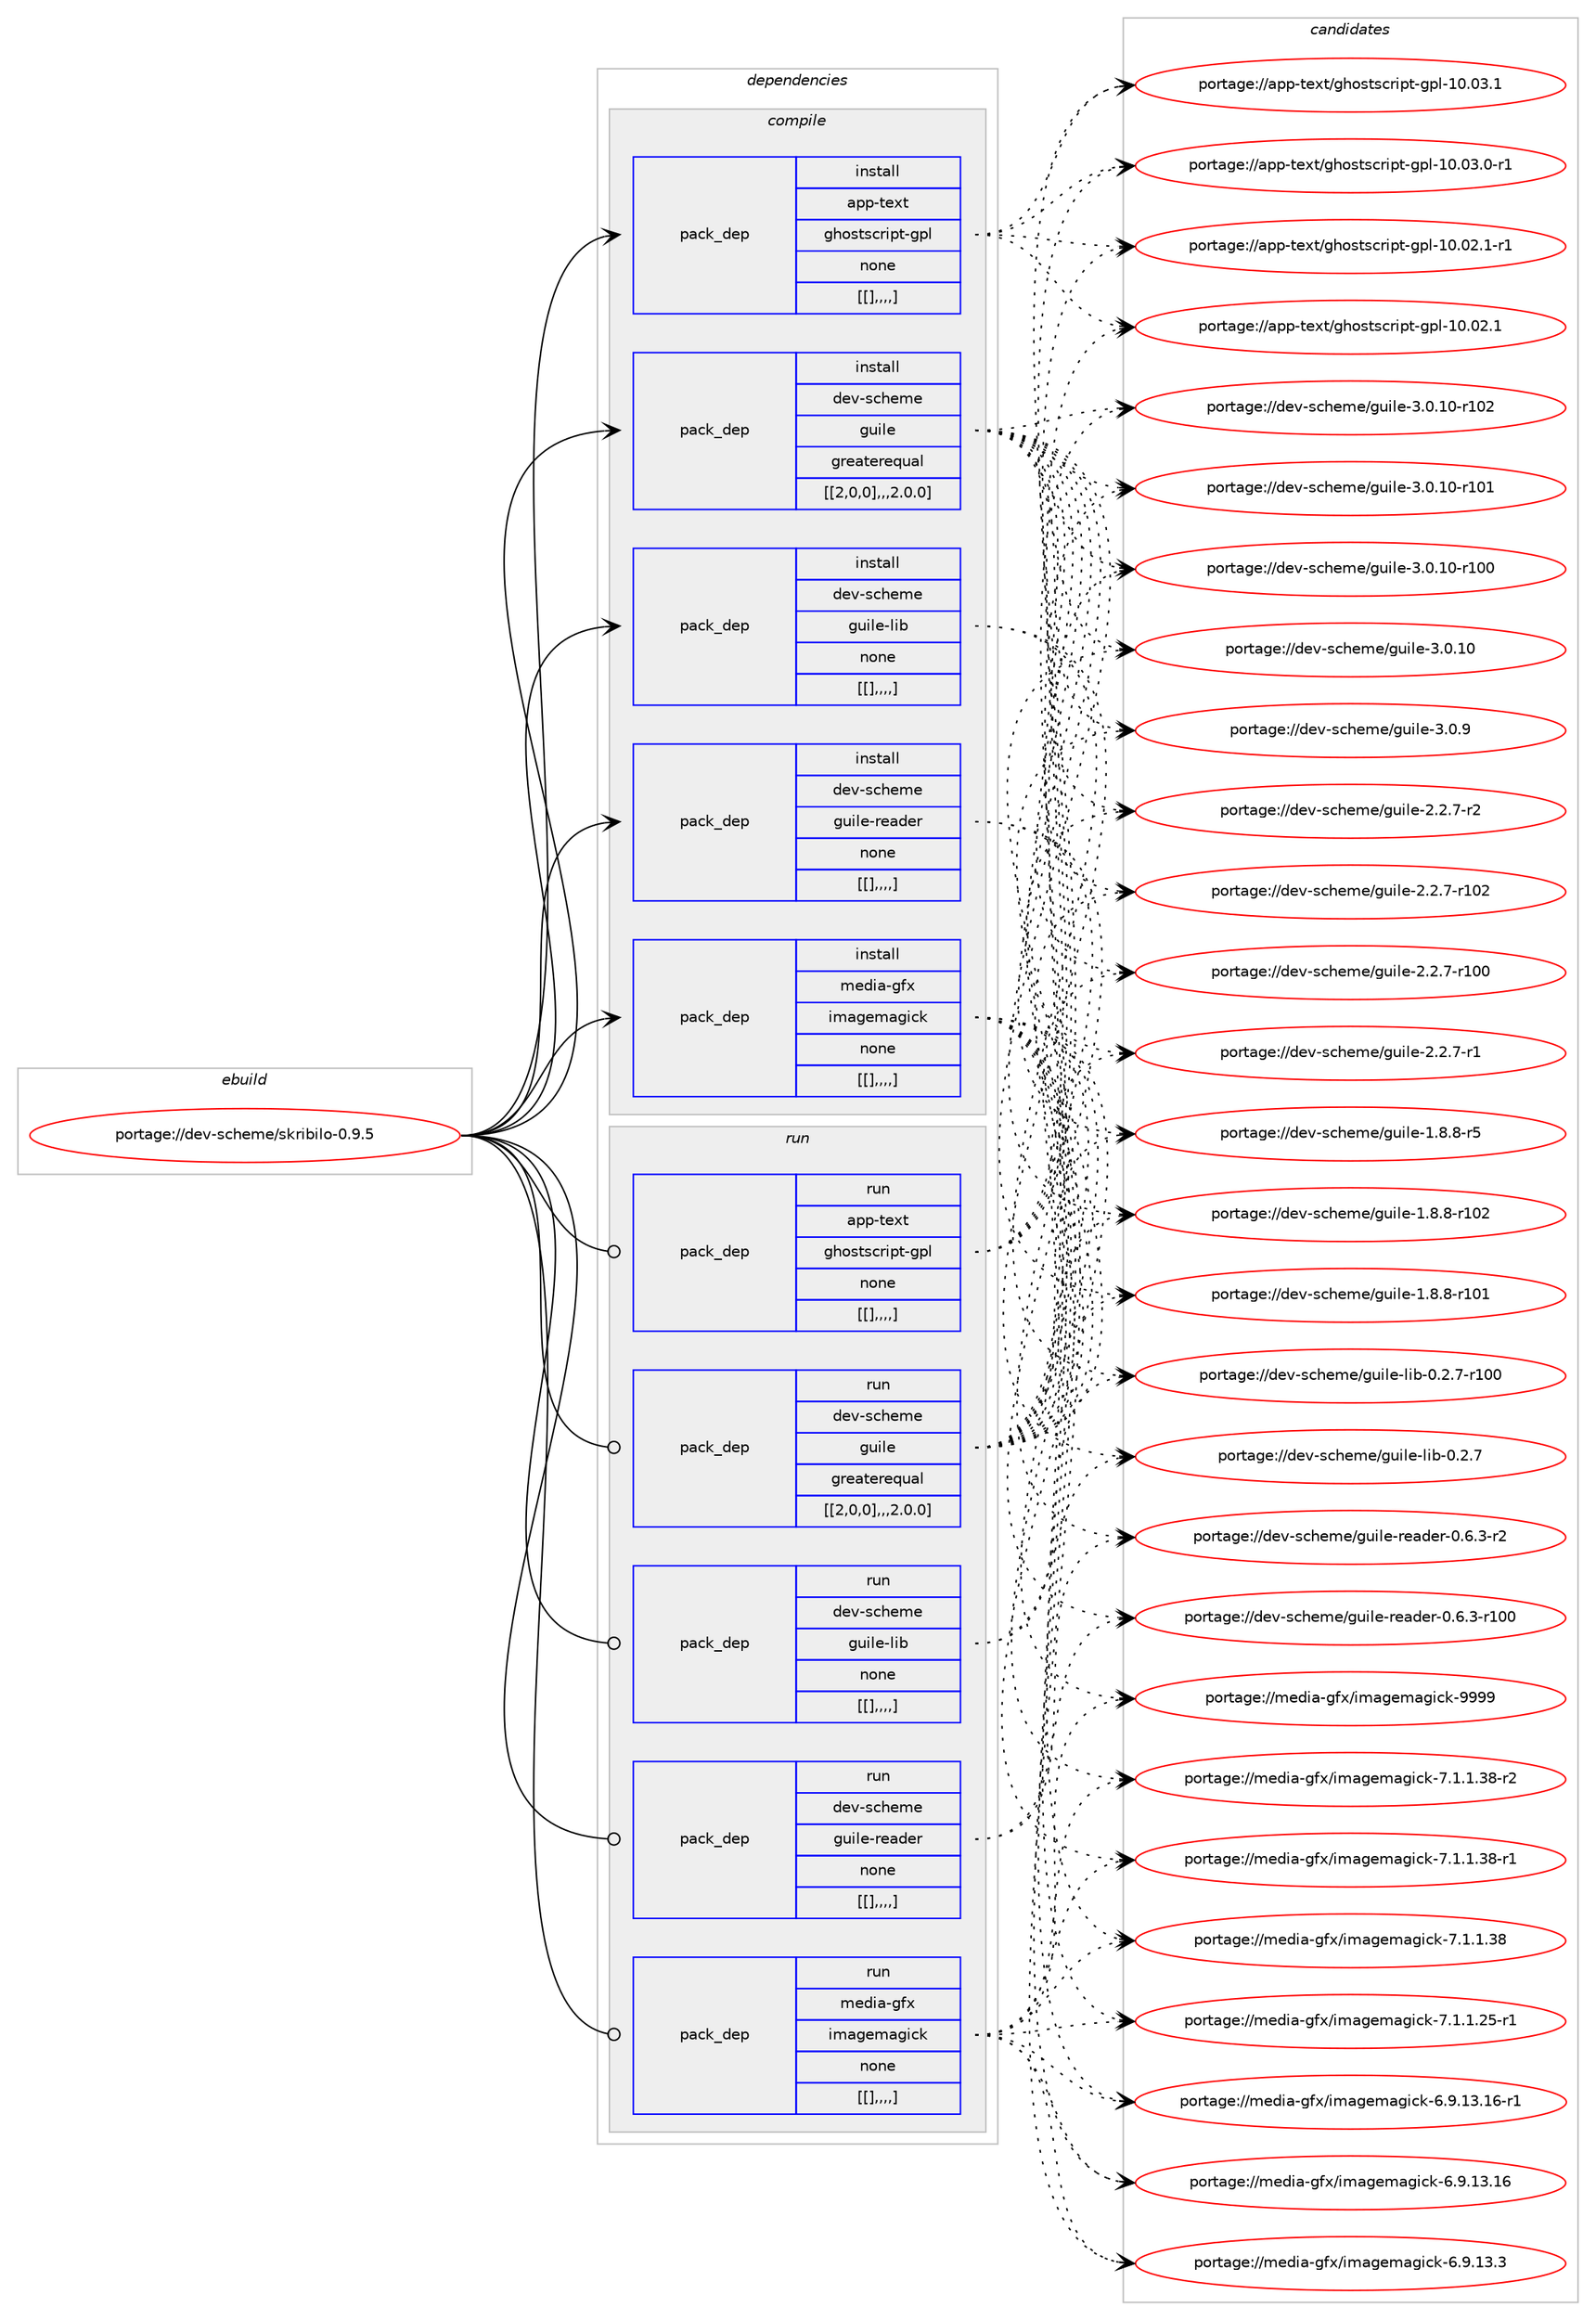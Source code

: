 digraph prolog {

# *************
# Graph options
# *************

newrank=true;
concentrate=true;
compound=true;
graph [rankdir=LR,fontname=Helvetica,fontsize=10,ranksep=1.5];#, ranksep=2.5, nodesep=0.2];
edge  [arrowhead=vee];
node  [fontname=Helvetica,fontsize=10];

# **********
# The ebuild
# **********

subgraph cluster_leftcol {
color=gray;
label=<<i>ebuild</i>>;
id [label="portage://dev-scheme/skribilo-0.9.5", color=red, width=4, href="../dev-scheme/skribilo-0.9.5.svg"];
}

# ****************
# The dependencies
# ****************

subgraph cluster_midcol {
color=gray;
label=<<i>dependencies</i>>;
subgraph cluster_compile {
fillcolor="#eeeeee";
style=filled;
label=<<i>compile</i>>;
subgraph pack155870 {
dependency221223 [label=<<TABLE BORDER="0" CELLBORDER="1" CELLSPACING="0" CELLPADDING="4" WIDTH="220"><TR><TD ROWSPAN="6" CELLPADDING="30">pack_dep</TD></TR><TR><TD WIDTH="110">install</TD></TR><TR><TD>app-text</TD></TR><TR><TD>ghostscript-gpl</TD></TR><TR><TD>none</TD></TR><TR><TD>[[],,,,]</TD></TR></TABLE>>, shape=none, color=blue];
}
id:e -> dependency221223:w [weight=20,style="solid",arrowhead="vee"];
subgraph pack155871 {
dependency221226 [label=<<TABLE BORDER="0" CELLBORDER="1" CELLSPACING="0" CELLPADDING="4" WIDTH="220"><TR><TD ROWSPAN="6" CELLPADDING="30">pack_dep</TD></TR><TR><TD WIDTH="110">install</TD></TR><TR><TD>dev-scheme</TD></TR><TR><TD>guile</TD></TR><TR><TD>greaterequal</TD></TR><TR><TD>[[2,0,0],,,2.0.0]</TD></TR></TABLE>>, shape=none, color=blue];
}
id:e -> dependency221226:w [weight=20,style="solid",arrowhead="vee"];
subgraph pack155875 {
dependency221230 [label=<<TABLE BORDER="0" CELLBORDER="1" CELLSPACING="0" CELLPADDING="4" WIDTH="220"><TR><TD ROWSPAN="6" CELLPADDING="30">pack_dep</TD></TR><TR><TD WIDTH="110">install</TD></TR><TR><TD>dev-scheme</TD></TR><TR><TD>guile-lib</TD></TR><TR><TD>none</TD></TR><TR><TD>[[],,,,]</TD></TR></TABLE>>, shape=none, color=blue];
}
id:e -> dependency221230:w [weight=20,style="solid",arrowhead="vee"];
subgraph pack155877 {
dependency221232 [label=<<TABLE BORDER="0" CELLBORDER="1" CELLSPACING="0" CELLPADDING="4" WIDTH="220"><TR><TD ROWSPAN="6" CELLPADDING="30">pack_dep</TD></TR><TR><TD WIDTH="110">install</TD></TR><TR><TD>dev-scheme</TD></TR><TR><TD>guile-reader</TD></TR><TR><TD>none</TD></TR><TR><TD>[[],,,,]</TD></TR></TABLE>>, shape=none, color=blue];
}
id:e -> dependency221232:w [weight=20,style="solid",arrowhead="vee"];
subgraph pack155880 {
dependency221236 [label=<<TABLE BORDER="0" CELLBORDER="1" CELLSPACING="0" CELLPADDING="4" WIDTH="220"><TR><TD ROWSPAN="6" CELLPADDING="30">pack_dep</TD></TR><TR><TD WIDTH="110">install</TD></TR><TR><TD>media-gfx</TD></TR><TR><TD>imagemagick</TD></TR><TR><TD>none</TD></TR><TR><TD>[[],,,,]</TD></TR></TABLE>>, shape=none, color=blue];
}
id:e -> dependency221236:w [weight=20,style="solid",arrowhead="vee"];
}
subgraph cluster_compileandrun {
fillcolor="#eeeeee";
style=filled;
label=<<i>compile and run</i>>;
}
subgraph cluster_run {
fillcolor="#eeeeee";
style=filled;
label=<<i>run</i>>;
subgraph pack155886 {
dependency221244 [label=<<TABLE BORDER="0" CELLBORDER="1" CELLSPACING="0" CELLPADDING="4" WIDTH="220"><TR><TD ROWSPAN="6" CELLPADDING="30">pack_dep</TD></TR><TR><TD WIDTH="110">run</TD></TR><TR><TD>app-text</TD></TR><TR><TD>ghostscript-gpl</TD></TR><TR><TD>none</TD></TR><TR><TD>[[],,,,]</TD></TR></TABLE>>, shape=none, color=blue];
}
id:e -> dependency221244:w [weight=20,style="solid",arrowhead="odot"];
subgraph pack155893 {
dependency221254 [label=<<TABLE BORDER="0" CELLBORDER="1" CELLSPACING="0" CELLPADDING="4" WIDTH="220"><TR><TD ROWSPAN="6" CELLPADDING="30">pack_dep</TD></TR><TR><TD WIDTH="110">run</TD></TR><TR><TD>dev-scheme</TD></TR><TR><TD>guile</TD></TR><TR><TD>greaterequal</TD></TR><TR><TD>[[2,0,0],,,2.0.0]</TD></TR></TABLE>>, shape=none, color=blue];
}
id:e -> dependency221254:w [weight=20,style="solid",arrowhead="odot"];
subgraph pack155901 {
dependency221262 [label=<<TABLE BORDER="0" CELLBORDER="1" CELLSPACING="0" CELLPADDING="4" WIDTH="220"><TR><TD ROWSPAN="6" CELLPADDING="30">pack_dep</TD></TR><TR><TD WIDTH="110">run</TD></TR><TR><TD>dev-scheme</TD></TR><TR><TD>guile-lib</TD></TR><TR><TD>none</TD></TR><TR><TD>[[],,,,]</TD></TR></TABLE>>, shape=none, color=blue];
}
id:e -> dependency221262:w [weight=20,style="solid",arrowhead="odot"];
subgraph pack155904 {
dependency221267 [label=<<TABLE BORDER="0" CELLBORDER="1" CELLSPACING="0" CELLPADDING="4" WIDTH="220"><TR><TD ROWSPAN="6" CELLPADDING="30">pack_dep</TD></TR><TR><TD WIDTH="110">run</TD></TR><TR><TD>dev-scheme</TD></TR><TR><TD>guile-reader</TD></TR><TR><TD>none</TD></TR><TR><TD>[[],,,,]</TD></TR></TABLE>>, shape=none, color=blue];
}
id:e -> dependency221267:w [weight=20,style="solid",arrowhead="odot"];
subgraph pack155907 {
dependency221271 [label=<<TABLE BORDER="0" CELLBORDER="1" CELLSPACING="0" CELLPADDING="4" WIDTH="220"><TR><TD ROWSPAN="6" CELLPADDING="30">pack_dep</TD></TR><TR><TD WIDTH="110">run</TD></TR><TR><TD>media-gfx</TD></TR><TR><TD>imagemagick</TD></TR><TR><TD>none</TD></TR><TR><TD>[[],,,,]</TD></TR></TABLE>>, shape=none, color=blue];
}
id:e -> dependency221271:w [weight=20,style="solid",arrowhead="odot"];
}
}

# **************
# The candidates
# **************

subgraph cluster_choices {
rank=same;
color=gray;
label=<<i>candidates</i>>;

subgraph choice155864 {
color=black;
nodesep=1;
choice97112112451161011201164710310411111511611599114105112116451031121084549484648514649 [label="portage://app-text/ghostscript-gpl-10.03.1", color=red, width=4,href="../app-text/ghostscript-gpl-10.03.1.svg"];
choice971121124511610112011647103104111115116115991141051121164510311210845494846485146484511449 [label="portage://app-text/ghostscript-gpl-10.03.0-r1", color=red, width=4,href="../app-text/ghostscript-gpl-10.03.0-r1.svg"];
choice971121124511610112011647103104111115116115991141051121164510311210845494846485046494511449 [label="portage://app-text/ghostscript-gpl-10.02.1-r1", color=red, width=4,href="../app-text/ghostscript-gpl-10.02.1-r1.svg"];
choice97112112451161011201164710310411111511611599114105112116451031121084549484648504649 [label="portage://app-text/ghostscript-gpl-10.02.1", color=red, width=4,href="../app-text/ghostscript-gpl-10.02.1.svg"];
dependency221223:e -> choice97112112451161011201164710310411111511611599114105112116451031121084549484648514649:w [style=dotted,weight="100"];
dependency221223:e -> choice971121124511610112011647103104111115116115991141051121164510311210845494846485146484511449:w [style=dotted,weight="100"];
dependency221223:e -> choice971121124511610112011647103104111115116115991141051121164510311210845494846485046494511449:w [style=dotted,weight="100"];
dependency221223:e -> choice97112112451161011201164710310411111511611599114105112116451031121084549484648504649:w [style=dotted,weight="100"];
}
subgraph choice155866 {
color=black;
nodesep=1;
choice1001011184511599104101109101471031171051081014551464846494845114494850 [label="portage://dev-scheme/guile-3.0.10-r102", color=red, width=4,href="../dev-scheme/guile-3.0.10-r102.svg"];
choice1001011184511599104101109101471031171051081014551464846494845114494849 [label="portage://dev-scheme/guile-3.0.10-r101", color=red, width=4,href="../dev-scheme/guile-3.0.10-r101.svg"];
choice1001011184511599104101109101471031171051081014551464846494845114494848 [label="portage://dev-scheme/guile-3.0.10-r100", color=red, width=4,href="../dev-scheme/guile-3.0.10-r100.svg"];
choice10010111845115991041011091014710311710510810145514648464948 [label="portage://dev-scheme/guile-3.0.10", color=red, width=4,href="../dev-scheme/guile-3.0.10.svg"];
choice100101118451159910410110910147103117105108101455146484657 [label="portage://dev-scheme/guile-3.0.9", color=red, width=4,href="../dev-scheme/guile-3.0.9.svg"];
choice1001011184511599104101109101471031171051081014550465046554511450 [label="portage://dev-scheme/guile-2.2.7-r2", color=red, width=4,href="../dev-scheme/guile-2.2.7-r2.svg"];
choice10010111845115991041011091014710311710510810145504650465545114494850 [label="portage://dev-scheme/guile-2.2.7-r102", color=red, width=4,href="../dev-scheme/guile-2.2.7-r102.svg"];
choice10010111845115991041011091014710311710510810145504650465545114494848 [label="portage://dev-scheme/guile-2.2.7-r100", color=red, width=4,href="../dev-scheme/guile-2.2.7-r100.svg"];
choice1001011184511599104101109101471031171051081014550465046554511449 [label="portage://dev-scheme/guile-2.2.7-r1", color=red, width=4,href="../dev-scheme/guile-2.2.7-r1.svg"];
choice1001011184511599104101109101471031171051081014549465646564511453 [label="portage://dev-scheme/guile-1.8.8-r5", color=red, width=4,href="../dev-scheme/guile-1.8.8-r5.svg"];
choice10010111845115991041011091014710311710510810145494656465645114494850 [label="portage://dev-scheme/guile-1.8.8-r102", color=red, width=4,href="../dev-scheme/guile-1.8.8-r102.svg"];
choice10010111845115991041011091014710311710510810145494656465645114494849 [label="portage://dev-scheme/guile-1.8.8-r101", color=red, width=4,href="../dev-scheme/guile-1.8.8-r101.svg"];
dependency221226:e -> choice1001011184511599104101109101471031171051081014551464846494845114494850:w [style=dotted,weight="100"];
dependency221226:e -> choice1001011184511599104101109101471031171051081014551464846494845114494849:w [style=dotted,weight="100"];
dependency221226:e -> choice1001011184511599104101109101471031171051081014551464846494845114494848:w [style=dotted,weight="100"];
dependency221226:e -> choice10010111845115991041011091014710311710510810145514648464948:w [style=dotted,weight="100"];
dependency221226:e -> choice100101118451159910410110910147103117105108101455146484657:w [style=dotted,weight="100"];
dependency221226:e -> choice1001011184511599104101109101471031171051081014550465046554511450:w [style=dotted,weight="100"];
dependency221226:e -> choice10010111845115991041011091014710311710510810145504650465545114494850:w [style=dotted,weight="100"];
dependency221226:e -> choice10010111845115991041011091014710311710510810145504650465545114494848:w [style=dotted,weight="100"];
dependency221226:e -> choice1001011184511599104101109101471031171051081014550465046554511449:w [style=dotted,weight="100"];
dependency221226:e -> choice1001011184511599104101109101471031171051081014549465646564511453:w [style=dotted,weight="100"];
dependency221226:e -> choice10010111845115991041011091014710311710510810145494656465645114494850:w [style=dotted,weight="100"];
dependency221226:e -> choice10010111845115991041011091014710311710510810145494656465645114494849:w [style=dotted,weight="100"];
}
subgraph choice155873 {
color=black;
nodesep=1;
choice100101118451159910410110910147103117105108101451081059845484650465545114494848 [label="portage://dev-scheme/guile-lib-0.2.7-r100", color=red, width=4,href="../dev-scheme/guile-lib-0.2.7-r100.svg"];
choice1001011184511599104101109101471031171051081014510810598454846504655 [label="portage://dev-scheme/guile-lib-0.2.7", color=red, width=4,href="../dev-scheme/guile-lib-0.2.7.svg"];
dependency221230:e -> choice100101118451159910410110910147103117105108101451081059845484650465545114494848:w [style=dotted,weight="100"];
dependency221230:e -> choice1001011184511599104101109101471031171051081014510810598454846504655:w [style=dotted,weight="100"];
}
subgraph choice155876 {
color=black;
nodesep=1;
choice10010111845115991041011091014710311710510810145114101971001011144548465446514511450 [label="portage://dev-scheme/guile-reader-0.6.3-r2", color=red, width=4,href="../dev-scheme/guile-reader-0.6.3-r2.svg"];
choice100101118451159910410110910147103117105108101451141019710010111445484654465145114494848 [label="portage://dev-scheme/guile-reader-0.6.3-r100", color=red, width=4,href="../dev-scheme/guile-reader-0.6.3-r100.svg"];
dependency221232:e -> choice10010111845115991041011091014710311710510810145114101971001011144548465446514511450:w [style=dotted,weight="100"];
dependency221232:e -> choice100101118451159910410110910147103117105108101451141019710010111445484654465145114494848:w [style=dotted,weight="100"];
}
subgraph choice155880 {
color=black;
nodesep=1;
choice1091011001059745103102120471051099710310110997103105991074557575757 [label="portage://media-gfx/imagemagick-9999", color=red, width=4,href="../media-gfx/imagemagick-9999.svg"];
choice1091011001059745103102120471051099710310110997103105991074555464946494651564511450 [label="portage://media-gfx/imagemagick-7.1.1.38-r2", color=red, width=4,href="../media-gfx/imagemagick-7.1.1.38-r2.svg"];
choice1091011001059745103102120471051099710310110997103105991074555464946494651564511449 [label="portage://media-gfx/imagemagick-7.1.1.38-r1", color=red, width=4,href="../media-gfx/imagemagick-7.1.1.38-r1.svg"];
choice109101100105974510310212047105109971031011099710310599107455546494649465156 [label="portage://media-gfx/imagemagick-7.1.1.38", color=red, width=4,href="../media-gfx/imagemagick-7.1.1.38.svg"];
choice1091011001059745103102120471051099710310110997103105991074555464946494650534511449 [label="portage://media-gfx/imagemagick-7.1.1.25-r1", color=red, width=4,href="../media-gfx/imagemagick-7.1.1.25-r1.svg"];
choice109101100105974510310212047105109971031011099710310599107455446574649514649544511449 [label="portage://media-gfx/imagemagick-6.9.13.16-r1", color=red, width=4,href="../media-gfx/imagemagick-6.9.13.16-r1.svg"];
choice10910110010597451031021204710510997103101109971031059910745544657464951464954 [label="portage://media-gfx/imagemagick-6.9.13.16", color=red, width=4,href="../media-gfx/imagemagick-6.9.13.16.svg"];
choice109101100105974510310212047105109971031011099710310599107455446574649514651 [label="portage://media-gfx/imagemagick-6.9.13.3", color=red, width=4,href="../media-gfx/imagemagick-6.9.13.3.svg"];
dependency221236:e -> choice1091011001059745103102120471051099710310110997103105991074557575757:w [style=dotted,weight="100"];
dependency221236:e -> choice1091011001059745103102120471051099710310110997103105991074555464946494651564511450:w [style=dotted,weight="100"];
dependency221236:e -> choice1091011001059745103102120471051099710310110997103105991074555464946494651564511449:w [style=dotted,weight="100"];
dependency221236:e -> choice109101100105974510310212047105109971031011099710310599107455546494649465156:w [style=dotted,weight="100"];
dependency221236:e -> choice1091011001059745103102120471051099710310110997103105991074555464946494650534511449:w [style=dotted,weight="100"];
dependency221236:e -> choice109101100105974510310212047105109971031011099710310599107455446574649514649544511449:w [style=dotted,weight="100"];
dependency221236:e -> choice10910110010597451031021204710510997103101109971031059910745544657464951464954:w [style=dotted,weight="100"];
dependency221236:e -> choice109101100105974510310212047105109971031011099710310599107455446574649514651:w [style=dotted,weight="100"];
}
subgraph choice155888 {
color=black;
nodesep=1;
choice97112112451161011201164710310411111511611599114105112116451031121084549484648514649 [label="portage://app-text/ghostscript-gpl-10.03.1", color=red, width=4,href="../app-text/ghostscript-gpl-10.03.1.svg"];
choice971121124511610112011647103104111115116115991141051121164510311210845494846485146484511449 [label="portage://app-text/ghostscript-gpl-10.03.0-r1", color=red, width=4,href="../app-text/ghostscript-gpl-10.03.0-r1.svg"];
choice971121124511610112011647103104111115116115991141051121164510311210845494846485046494511449 [label="portage://app-text/ghostscript-gpl-10.02.1-r1", color=red, width=4,href="../app-text/ghostscript-gpl-10.02.1-r1.svg"];
choice97112112451161011201164710310411111511611599114105112116451031121084549484648504649 [label="portage://app-text/ghostscript-gpl-10.02.1", color=red, width=4,href="../app-text/ghostscript-gpl-10.02.1.svg"];
dependency221244:e -> choice97112112451161011201164710310411111511611599114105112116451031121084549484648514649:w [style=dotted,weight="100"];
dependency221244:e -> choice971121124511610112011647103104111115116115991141051121164510311210845494846485146484511449:w [style=dotted,weight="100"];
dependency221244:e -> choice971121124511610112011647103104111115116115991141051121164510311210845494846485046494511449:w [style=dotted,weight="100"];
dependency221244:e -> choice97112112451161011201164710310411111511611599114105112116451031121084549484648504649:w [style=dotted,weight="100"];
}
subgraph choice155892 {
color=black;
nodesep=1;
choice1001011184511599104101109101471031171051081014551464846494845114494850 [label="portage://dev-scheme/guile-3.0.10-r102", color=red, width=4,href="../dev-scheme/guile-3.0.10-r102.svg"];
choice1001011184511599104101109101471031171051081014551464846494845114494849 [label="portage://dev-scheme/guile-3.0.10-r101", color=red, width=4,href="../dev-scheme/guile-3.0.10-r101.svg"];
choice1001011184511599104101109101471031171051081014551464846494845114494848 [label="portage://dev-scheme/guile-3.0.10-r100", color=red, width=4,href="../dev-scheme/guile-3.0.10-r100.svg"];
choice10010111845115991041011091014710311710510810145514648464948 [label="portage://dev-scheme/guile-3.0.10", color=red, width=4,href="../dev-scheme/guile-3.0.10.svg"];
choice100101118451159910410110910147103117105108101455146484657 [label="portage://dev-scheme/guile-3.0.9", color=red, width=4,href="../dev-scheme/guile-3.0.9.svg"];
choice1001011184511599104101109101471031171051081014550465046554511450 [label="portage://dev-scheme/guile-2.2.7-r2", color=red, width=4,href="../dev-scheme/guile-2.2.7-r2.svg"];
choice10010111845115991041011091014710311710510810145504650465545114494850 [label="portage://dev-scheme/guile-2.2.7-r102", color=red, width=4,href="../dev-scheme/guile-2.2.7-r102.svg"];
choice10010111845115991041011091014710311710510810145504650465545114494848 [label="portage://dev-scheme/guile-2.2.7-r100", color=red, width=4,href="../dev-scheme/guile-2.2.7-r100.svg"];
choice1001011184511599104101109101471031171051081014550465046554511449 [label="portage://dev-scheme/guile-2.2.7-r1", color=red, width=4,href="../dev-scheme/guile-2.2.7-r1.svg"];
choice1001011184511599104101109101471031171051081014549465646564511453 [label="portage://dev-scheme/guile-1.8.8-r5", color=red, width=4,href="../dev-scheme/guile-1.8.8-r5.svg"];
choice10010111845115991041011091014710311710510810145494656465645114494850 [label="portage://dev-scheme/guile-1.8.8-r102", color=red, width=4,href="../dev-scheme/guile-1.8.8-r102.svg"];
choice10010111845115991041011091014710311710510810145494656465645114494849 [label="portage://dev-scheme/guile-1.8.8-r101", color=red, width=4,href="../dev-scheme/guile-1.8.8-r101.svg"];
dependency221254:e -> choice1001011184511599104101109101471031171051081014551464846494845114494850:w [style=dotted,weight="100"];
dependency221254:e -> choice1001011184511599104101109101471031171051081014551464846494845114494849:w [style=dotted,weight="100"];
dependency221254:e -> choice1001011184511599104101109101471031171051081014551464846494845114494848:w [style=dotted,weight="100"];
dependency221254:e -> choice10010111845115991041011091014710311710510810145514648464948:w [style=dotted,weight="100"];
dependency221254:e -> choice100101118451159910410110910147103117105108101455146484657:w [style=dotted,weight="100"];
dependency221254:e -> choice1001011184511599104101109101471031171051081014550465046554511450:w [style=dotted,weight="100"];
dependency221254:e -> choice10010111845115991041011091014710311710510810145504650465545114494850:w [style=dotted,weight="100"];
dependency221254:e -> choice10010111845115991041011091014710311710510810145504650465545114494848:w [style=dotted,weight="100"];
dependency221254:e -> choice1001011184511599104101109101471031171051081014550465046554511449:w [style=dotted,weight="100"];
dependency221254:e -> choice1001011184511599104101109101471031171051081014549465646564511453:w [style=dotted,weight="100"];
dependency221254:e -> choice10010111845115991041011091014710311710510810145494656465645114494850:w [style=dotted,weight="100"];
dependency221254:e -> choice10010111845115991041011091014710311710510810145494656465645114494849:w [style=dotted,weight="100"];
}
subgraph choice155905 {
color=black;
nodesep=1;
choice100101118451159910410110910147103117105108101451081059845484650465545114494848 [label="portage://dev-scheme/guile-lib-0.2.7-r100", color=red, width=4,href="../dev-scheme/guile-lib-0.2.7-r100.svg"];
choice1001011184511599104101109101471031171051081014510810598454846504655 [label="portage://dev-scheme/guile-lib-0.2.7", color=red, width=4,href="../dev-scheme/guile-lib-0.2.7.svg"];
dependency221262:e -> choice100101118451159910410110910147103117105108101451081059845484650465545114494848:w [style=dotted,weight="100"];
dependency221262:e -> choice1001011184511599104101109101471031171051081014510810598454846504655:w [style=dotted,weight="100"];
}
subgraph choice155917 {
color=black;
nodesep=1;
choice10010111845115991041011091014710311710510810145114101971001011144548465446514511450 [label="portage://dev-scheme/guile-reader-0.6.3-r2", color=red, width=4,href="../dev-scheme/guile-reader-0.6.3-r2.svg"];
choice100101118451159910410110910147103117105108101451141019710010111445484654465145114494848 [label="portage://dev-scheme/guile-reader-0.6.3-r100", color=red, width=4,href="../dev-scheme/guile-reader-0.6.3-r100.svg"];
dependency221267:e -> choice10010111845115991041011091014710311710510810145114101971001011144548465446514511450:w [style=dotted,weight="100"];
dependency221267:e -> choice100101118451159910410110910147103117105108101451141019710010111445484654465145114494848:w [style=dotted,weight="100"];
}
subgraph choice155919 {
color=black;
nodesep=1;
choice1091011001059745103102120471051099710310110997103105991074557575757 [label="portage://media-gfx/imagemagick-9999", color=red, width=4,href="../media-gfx/imagemagick-9999.svg"];
choice1091011001059745103102120471051099710310110997103105991074555464946494651564511450 [label="portage://media-gfx/imagemagick-7.1.1.38-r2", color=red, width=4,href="../media-gfx/imagemagick-7.1.1.38-r2.svg"];
choice1091011001059745103102120471051099710310110997103105991074555464946494651564511449 [label="portage://media-gfx/imagemagick-7.1.1.38-r1", color=red, width=4,href="../media-gfx/imagemagick-7.1.1.38-r1.svg"];
choice109101100105974510310212047105109971031011099710310599107455546494649465156 [label="portage://media-gfx/imagemagick-7.1.1.38", color=red, width=4,href="../media-gfx/imagemagick-7.1.1.38.svg"];
choice1091011001059745103102120471051099710310110997103105991074555464946494650534511449 [label="portage://media-gfx/imagemagick-7.1.1.25-r1", color=red, width=4,href="../media-gfx/imagemagick-7.1.1.25-r1.svg"];
choice109101100105974510310212047105109971031011099710310599107455446574649514649544511449 [label="portage://media-gfx/imagemagick-6.9.13.16-r1", color=red, width=4,href="../media-gfx/imagemagick-6.9.13.16-r1.svg"];
choice10910110010597451031021204710510997103101109971031059910745544657464951464954 [label="portage://media-gfx/imagemagick-6.9.13.16", color=red, width=4,href="../media-gfx/imagemagick-6.9.13.16.svg"];
choice109101100105974510310212047105109971031011099710310599107455446574649514651 [label="portage://media-gfx/imagemagick-6.9.13.3", color=red, width=4,href="../media-gfx/imagemagick-6.9.13.3.svg"];
dependency221271:e -> choice1091011001059745103102120471051099710310110997103105991074557575757:w [style=dotted,weight="100"];
dependency221271:e -> choice1091011001059745103102120471051099710310110997103105991074555464946494651564511450:w [style=dotted,weight="100"];
dependency221271:e -> choice1091011001059745103102120471051099710310110997103105991074555464946494651564511449:w [style=dotted,weight="100"];
dependency221271:e -> choice109101100105974510310212047105109971031011099710310599107455546494649465156:w [style=dotted,weight="100"];
dependency221271:e -> choice1091011001059745103102120471051099710310110997103105991074555464946494650534511449:w [style=dotted,weight="100"];
dependency221271:e -> choice109101100105974510310212047105109971031011099710310599107455446574649514649544511449:w [style=dotted,weight="100"];
dependency221271:e -> choice10910110010597451031021204710510997103101109971031059910745544657464951464954:w [style=dotted,weight="100"];
dependency221271:e -> choice109101100105974510310212047105109971031011099710310599107455446574649514651:w [style=dotted,weight="100"];
}
}

}
